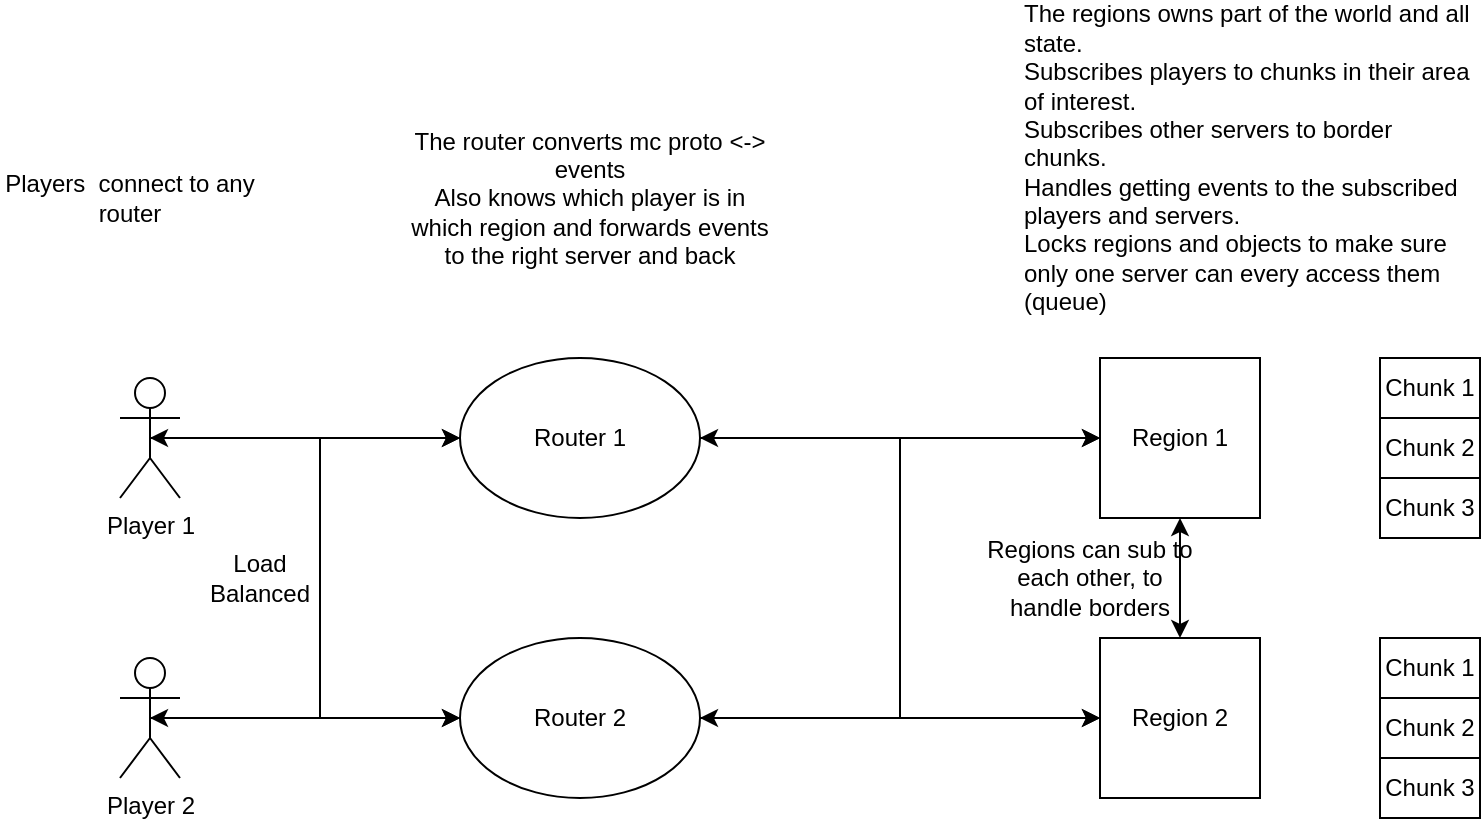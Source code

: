 <mxfile version="14.7.4" type="embed"><diagram id="mnnxQU1eYEH3grJZsbnW" name="Page-1"><mxGraphModel dx="1980" dy="1366" grid="1" gridSize="10" guides="1" tooltips="1" connect="1" arrows="1" fold="1" page="0" pageScale="1" pageWidth="850" pageHeight="1100" math="0" shadow="0"><root><mxCell id="0"/><mxCell id="1" parent="0"/><mxCell id="9" style="edgeStyle=orthogonalEdgeStyle;rounded=0;orthogonalLoop=1;jettySize=auto;html=1;exitX=0.5;exitY=0.5;exitDx=0;exitDy=0;exitPerimeter=0;entryX=0;entryY=0.5;entryDx=0;entryDy=0;" parent="1" source="3" target="7" edge="1"><mxGeometry relative="1" as="geometry"/></mxCell><mxCell id="10" style="edgeStyle=orthogonalEdgeStyle;rounded=0;orthogonalLoop=1;jettySize=auto;html=1;exitX=0.5;exitY=0.5;exitDx=0;exitDy=0;exitPerimeter=0;entryX=0;entryY=0.5;entryDx=0;entryDy=0;startArrow=classic;startFill=1;" parent="1" source="3" target="8" edge="1"><mxGeometry relative="1" as="geometry"/></mxCell><mxCell id="3" value="Player 1" style="shape=umlActor;verticalLabelPosition=bottom;verticalAlign=top;html=1;outlineConnect=0;" parent="1" vertex="1"><mxGeometry x="-350" y="-270" width="30" height="60" as="geometry"/></mxCell><mxCell id="11" style="edgeStyle=orthogonalEdgeStyle;rounded=0;orthogonalLoop=1;jettySize=auto;html=1;exitX=0.5;exitY=0.5;exitDx=0;exitDy=0;exitPerimeter=0;entryX=0;entryY=0.5;entryDx=0;entryDy=0;" parent="1" source="6" target="8" edge="1"><mxGeometry relative="1" as="geometry"/></mxCell><mxCell id="12" style="edgeStyle=orthogonalEdgeStyle;rounded=0;orthogonalLoop=1;jettySize=auto;html=1;exitX=0.5;exitY=0.5;exitDx=0;exitDy=0;exitPerimeter=0;entryX=0;entryY=0.5;entryDx=0;entryDy=0;startArrow=classic;startFill=1;" parent="1" source="6" target="7" edge="1"><mxGeometry relative="1" as="geometry"/></mxCell><mxCell id="6" value="Player 2" style="shape=umlActor;verticalLabelPosition=bottom;verticalAlign=top;html=1;outlineConnect=0;" parent="1" vertex="1"><mxGeometry x="-350" y="-130" width="30" height="60" as="geometry"/></mxCell><mxCell id="16" style="edgeStyle=orthogonalEdgeStyle;rounded=0;orthogonalLoop=1;jettySize=auto;html=1;entryX=0;entryY=0.5;entryDx=0;entryDy=0;" parent="1" source="7" target="15" edge="1"><mxGeometry relative="1" as="geometry"/></mxCell><mxCell id="18" style="edgeStyle=orthogonalEdgeStyle;rounded=0;orthogonalLoop=1;jettySize=auto;html=1;startArrow=classic;startFill=1;" parent="1" source="7" target="14" edge="1"><mxGeometry relative="1" as="geometry"/></mxCell><mxCell id="7" value="Router 1" style="ellipse;whiteSpace=wrap;html=1;" parent="1" vertex="1"><mxGeometry x="-180" y="-280" width="120" height="80" as="geometry"/></mxCell><mxCell id="17" style="edgeStyle=orthogonalEdgeStyle;rounded=0;orthogonalLoop=1;jettySize=auto;html=1;entryX=0;entryY=0.5;entryDx=0;entryDy=0;" parent="1" source="8" target="14" edge="1"><mxGeometry relative="1" as="geometry"/></mxCell><mxCell id="19" style="edgeStyle=orthogonalEdgeStyle;rounded=0;orthogonalLoop=1;jettySize=auto;html=1;startArrow=classic;startFill=1;" parent="1" source="8" target="15" edge="1"><mxGeometry relative="1" as="geometry"/></mxCell><mxCell id="8" value="Router 2" style="ellipse;whiteSpace=wrap;html=1;" parent="1" vertex="1"><mxGeometry x="-180" y="-140" width="120" height="80" as="geometry"/></mxCell><mxCell id="13" value="Load Balanced" style="text;html=1;strokeColor=none;fillColor=none;align=center;verticalAlign=middle;whiteSpace=wrap;rounded=0;" parent="1" vertex="1"><mxGeometry x="-300" y="-180" width="40" height="20" as="geometry"/></mxCell><mxCell id="30" style="edgeStyle=orthogonalEdgeStyle;rounded=0;orthogonalLoop=1;jettySize=auto;html=1;exitX=0.5;exitY=1;exitDx=0;exitDy=0;entryX=0.5;entryY=0;entryDx=0;entryDy=0;startArrow=classic;startFill=1;" parent="1" source="14" target="15" edge="1"><mxGeometry relative="1" as="geometry"/></mxCell><mxCell id="14" value="Region 1" style="whiteSpace=wrap;html=1;aspect=fixed;" parent="1" vertex="1"><mxGeometry x="140" y="-280" width="80" height="80" as="geometry"/></mxCell><mxCell id="15" value="Region 2" style="whiteSpace=wrap;html=1;aspect=fixed;" parent="1" vertex="1"><mxGeometry x="140" y="-140" width="80" height="80" as="geometry"/></mxCell><mxCell id="21" value="Chunk 1" style="rounded=0;whiteSpace=wrap;html=1;" parent="1" vertex="1"><mxGeometry x="280" y="-280" width="50" height="30" as="geometry"/></mxCell><mxCell id="22" value="Chunk 2" style="rounded=0;whiteSpace=wrap;html=1;" parent="1" vertex="1"><mxGeometry x="280" y="-250" width="50" height="30" as="geometry"/></mxCell><mxCell id="23" value="Chunk 3" style="rounded=0;whiteSpace=wrap;html=1;" parent="1" vertex="1"><mxGeometry x="280" y="-220" width="50" height="30" as="geometry"/></mxCell><mxCell id="24" value="Chunk 1" style="rounded=0;whiteSpace=wrap;html=1;" parent="1" vertex="1"><mxGeometry x="280" y="-140" width="50" height="30" as="geometry"/></mxCell><mxCell id="25" value="Chunk 2" style="rounded=0;whiteSpace=wrap;html=1;" parent="1" vertex="1"><mxGeometry x="280" y="-110" width="50" height="30" as="geometry"/></mxCell><mxCell id="26" value="Chunk 3" style="rounded=0;whiteSpace=wrap;html=1;" parent="1" vertex="1"><mxGeometry x="280" y="-80" width="50" height="30" as="geometry"/></mxCell><mxCell id="27" value="Players&amp;nbsp; connect to any router" style="text;html=1;strokeColor=none;fillColor=none;align=center;verticalAlign=middle;whiteSpace=wrap;rounded=0;" parent="1" vertex="1"><mxGeometry x="-410" y="-380" width="130" height="40" as="geometry"/></mxCell><mxCell id="28" value="The router converts mc proto &amp;lt;-&amp;gt; events&lt;br&gt;Also knows which player is in which region and forwards events to the right server and back" style="text;html=1;strokeColor=none;fillColor=none;align=center;verticalAlign=middle;whiteSpace=wrap;rounded=0;" parent="1" vertex="1"><mxGeometry x="-210" y="-380" width="190" height="40" as="geometry"/></mxCell><mxCell id="29" value="The regions owns part of the world and all state. &lt;br&gt;Subscribes players to chunks in their area of interest.&amp;nbsp;&amp;nbsp;&lt;br&gt;Subscribes other servers to border chunks.&lt;br&gt;Handles getting events to the subscribed players and servers.&lt;br&gt;Locks regions and objects to make sure only one server can every access them (queue)" style="text;html=1;strokeColor=none;fillColor=none;align=left;verticalAlign=middle;whiteSpace=wrap;rounded=0;" parent="1" vertex="1"><mxGeometry x="100" y="-450" width="230" height="140" as="geometry"/></mxCell><mxCell id="31" value="Regions can sub to each other, to handle borders" style="text;html=1;strokeColor=none;fillColor=none;align=center;verticalAlign=middle;whiteSpace=wrap;rounded=0;" parent="1" vertex="1"><mxGeometry x="80" y="-180" width="110" height="20" as="geometry"/></mxCell></root></mxGraphModel></diagram></mxfile>